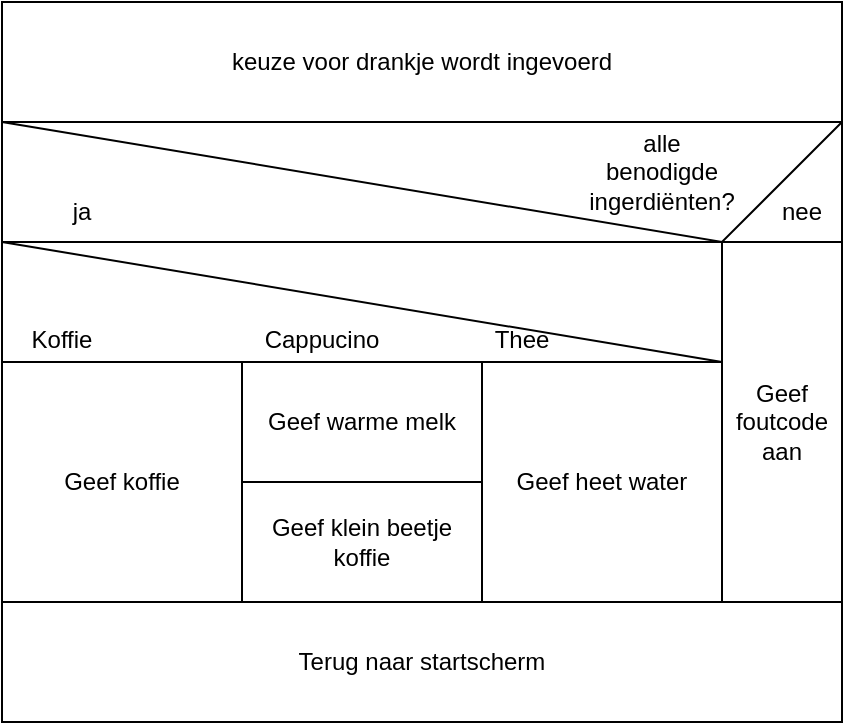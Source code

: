 <mxfile>
    <diagram id="AoLNWUmMpnISYtvCmybi" name="Page-1">
        <mxGraphModel dx="702" dy="571" grid="1" gridSize="10" guides="1" tooltips="1" connect="1" arrows="1" fold="1" page="1" pageScale="1" pageWidth="850" pageHeight="1100" math="0" shadow="0">
            <root>
                <mxCell id="0"/>
                <mxCell id="1" parent="0"/>
                <mxCell id="2" value="keuze voor drankje wordt ingevoerd" style="rounded=0;whiteSpace=wrap;html=1;" vertex="1" parent="1">
                    <mxGeometry x="80" y="40" width="420" height="60" as="geometry"/>
                </mxCell>
                <mxCell id="3" value="" style="rounded=0;whiteSpace=wrap;html=1;" vertex="1" parent="1">
                    <mxGeometry x="80" y="100" width="420" height="60" as="geometry"/>
                </mxCell>
                <mxCell id="5" value="" style="endArrow=none;html=1;exitX=0;exitY=0;exitDx=0;exitDy=0;entryX=1;entryY=0;entryDx=0;entryDy=0;rounded=0;" edge="1" parent="1" source="3" target="3">
                    <mxGeometry width="50" height="50" relative="1" as="geometry">
                        <mxPoint x="330" y="320" as="sourcePoint"/>
                        <mxPoint x="380" y="270" as="targetPoint"/>
                        <Array as="points">
                            <mxPoint x="440" y="160"/>
                        </Array>
                    </mxGeometry>
                </mxCell>
                <mxCell id="8" value="alle benodigde ingerdiënten?" style="text;html=1;strokeColor=none;fillColor=none;align=center;verticalAlign=middle;whiteSpace=wrap;rounded=0;" vertex="1" parent="1">
                    <mxGeometry x="380" y="110" width="60" height="30" as="geometry"/>
                </mxCell>
                <mxCell id="9" value="ja" style="text;html=1;strokeColor=none;fillColor=none;align=center;verticalAlign=middle;whiteSpace=wrap;rounded=0;" vertex="1" parent="1">
                    <mxGeometry x="90" y="130" width="60" height="30" as="geometry"/>
                </mxCell>
                <mxCell id="10" value="nee" style="text;html=1;strokeColor=none;fillColor=none;align=center;verticalAlign=middle;whiteSpace=wrap;rounded=0;" vertex="1" parent="1">
                    <mxGeometry x="450" y="130" width="60" height="30" as="geometry"/>
                </mxCell>
                <mxCell id="11" value="Geef foutcode aan" style="rounded=0;whiteSpace=wrap;html=1;" vertex="1" parent="1">
                    <mxGeometry x="440" y="160" width="60" height="180" as="geometry"/>
                </mxCell>
                <mxCell id="12" value="" style="rounded=0;whiteSpace=wrap;html=1;" vertex="1" parent="1">
                    <mxGeometry x="80" y="160" width="360" height="60" as="geometry"/>
                </mxCell>
                <mxCell id="13" value="" style="endArrow=none;html=1;rounded=0;entryX=1;entryY=1;entryDx=0;entryDy=0;exitX=0;exitY=0;exitDx=0;exitDy=0;" edge="1" parent="1" source="12" target="12">
                    <mxGeometry width="50" height="50" relative="1" as="geometry">
                        <mxPoint x="300" y="320" as="sourcePoint"/>
                        <mxPoint x="350" y="270" as="targetPoint"/>
                    </mxGeometry>
                </mxCell>
                <mxCell id="14" value="Koffie" style="text;html=1;strokeColor=none;fillColor=none;align=center;verticalAlign=middle;whiteSpace=wrap;rounded=0;" vertex="1" parent="1">
                    <mxGeometry x="80" y="194" width="60" height="30" as="geometry"/>
                </mxCell>
                <mxCell id="15" value="Cappucino" style="text;html=1;strokeColor=none;fillColor=none;align=center;verticalAlign=middle;whiteSpace=wrap;rounded=0;" vertex="1" parent="1">
                    <mxGeometry x="210" y="194" width="60" height="30" as="geometry"/>
                </mxCell>
                <mxCell id="16" value="Thee" style="text;html=1;strokeColor=none;fillColor=none;align=center;verticalAlign=middle;whiteSpace=wrap;rounded=0;" vertex="1" parent="1">
                    <mxGeometry x="310" y="194" width="60" height="30" as="geometry"/>
                </mxCell>
                <mxCell id="17" value="Geef koffie" style="rounded=0;whiteSpace=wrap;html=1;" vertex="1" parent="1">
                    <mxGeometry x="80" y="220" width="120" height="120" as="geometry"/>
                </mxCell>
                <mxCell id="18" value="Geef warme melk" style="rounded=0;whiteSpace=wrap;html=1;" vertex="1" parent="1">
                    <mxGeometry x="200" y="220" width="120" height="60" as="geometry"/>
                </mxCell>
                <mxCell id="19" value="Geef heet water" style="rounded=0;whiteSpace=wrap;html=1;" vertex="1" parent="1">
                    <mxGeometry x="320" y="220" width="120" height="120" as="geometry"/>
                </mxCell>
                <mxCell id="20" value="Geef klein beetje koffie" style="rounded=0;whiteSpace=wrap;html=1;" vertex="1" parent="1">
                    <mxGeometry x="200" y="280" width="120" height="60" as="geometry"/>
                </mxCell>
                <mxCell id="21" value="Terug naar startscherm" style="rounded=0;whiteSpace=wrap;html=1;" vertex="1" parent="1">
                    <mxGeometry x="80" y="340" width="420" height="60" as="geometry"/>
                </mxCell>
            </root>
        </mxGraphModel>
    </diagram>
</mxfile>